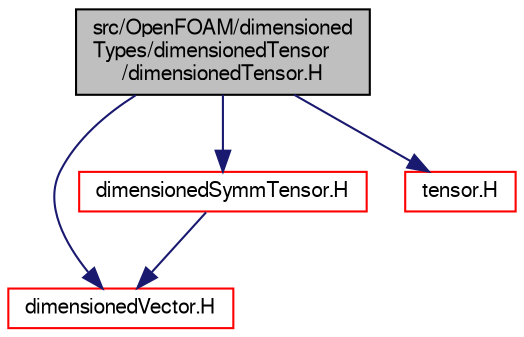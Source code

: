 digraph "src/OpenFOAM/dimensionedTypes/dimensionedTensor/dimensionedTensor.H"
{
  bgcolor="transparent";
  edge [fontname="FreeSans",fontsize="10",labelfontname="FreeSans",labelfontsize="10"];
  node [fontname="FreeSans",fontsize="10",shape=record];
  Node0 [label="src/OpenFOAM/dimensioned\lTypes/dimensionedTensor\l/dimensionedTensor.H",height=0.2,width=0.4,color="black", fillcolor="grey75", style="filled", fontcolor="black"];
  Node0 -> Node1 [color="midnightblue",fontsize="10",style="solid",fontname="FreeSans"];
  Node1 [label="dimensionedVector.H",height=0.2,width=0.4,color="red",URL="$a09380.html"];
  Node0 -> Node103 [color="midnightblue",fontsize="10",style="solid",fontname="FreeSans"];
  Node103 [label="dimensionedSymmTensor.H",height=0.2,width=0.4,color="red",URL="$a09362.html"];
  Node103 -> Node1 [color="midnightblue",fontsize="10",style="solid",fontname="FreeSans"];
  Node0 -> Node111 [color="midnightblue",fontsize="10",style="solid",fontname="FreeSans"];
  Node111 [label="tensor.H",height=0.2,width=0.4,color="red",URL="$a12755.html"];
}
